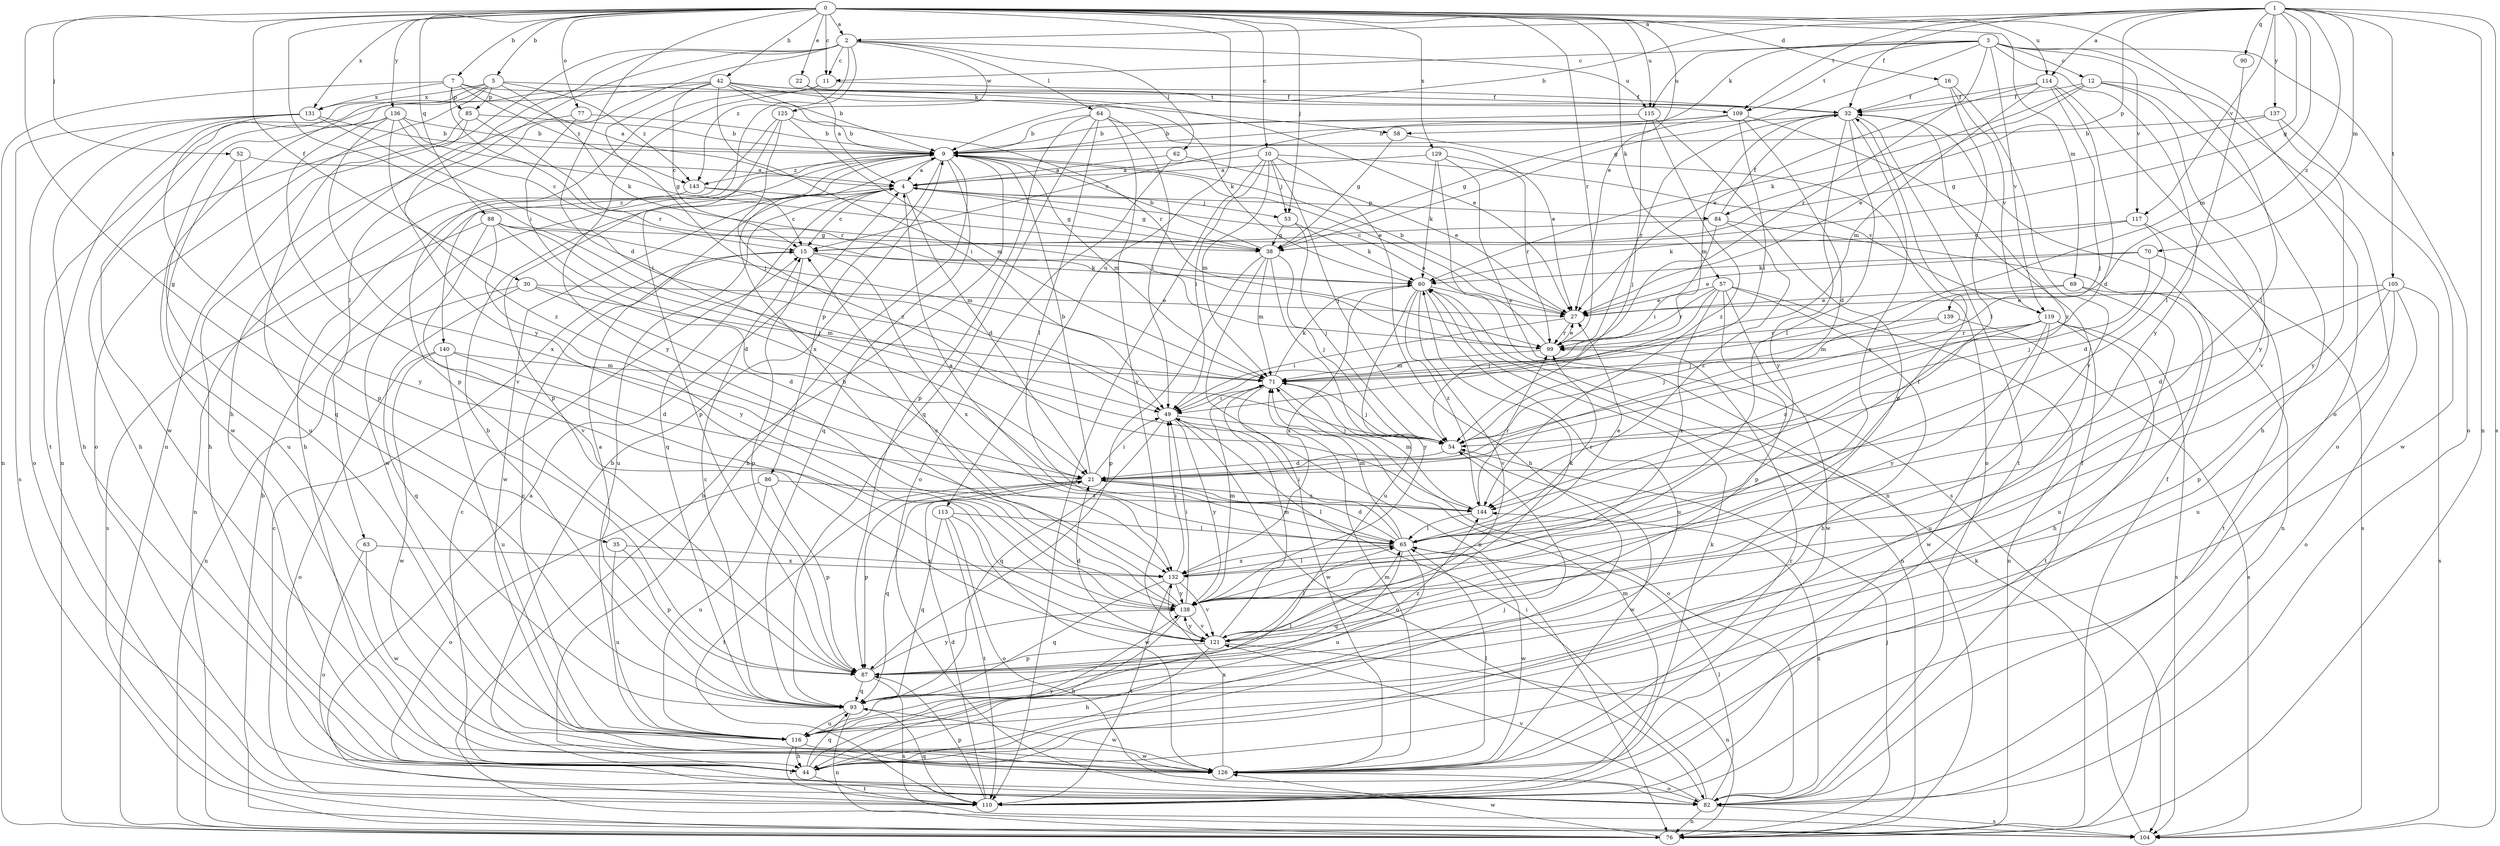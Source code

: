 strict digraph  {
0;
1;
2;
3;
4;
5;
7;
9;
10;
11;
12;
15;
16;
21;
22;
27;
30;
32;
35;
38;
42;
44;
49;
52;
53;
54;
57;
58;
60;
62;
63;
64;
65;
69;
70;
71;
76;
77;
82;
84;
85;
86;
87;
88;
90;
93;
99;
104;
105;
109;
110;
113;
114;
115;
116;
117;
119;
121;
125;
126;
129;
131;
132;
136;
137;
138;
139;
140;
143;
144;
0 -> 2  [label=a];
0 -> 5  [label=b];
0 -> 7  [label=b];
0 -> 10  [label=c];
0 -> 11  [label=c];
0 -> 16  [label=d];
0 -> 21  [label=d];
0 -> 22  [label=e];
0 -> 27  [label=e];
0 -> 30  [label=f];
0 -> 35  [label=g];
0 -> 42  [label=h];
0 -> 49  [label=i];
0 -> 52  [label=j];
0 -> 53  [label=j];
0 -> 57  [label=k];
0 -> 69  [label=m];
0 -> 77  [label=o];
0 -> 82  [label=o];
0 -> 88  [label=q];
0 -> 99  [label=r];
0 -> 113  [label=u];
0 -> 114  [label=u];
0 -> 115  [label=u];
0 -> 129  [label=x];
0 -> 131  [label=x];
0 -> 136  [label=y];
1 -> 2  [label=a];
1 -> 9  [label=b];
1 -> 32  [label=f];
1 -> 38  [label=g];
1 -> 70  [label=m];
1 -> 71  [label=m];
1 -> 76  [label=n];
1 -> 84  [label=p];
1 -> 90  [label=q];
1 -> 104  [label=s];
1 -> 105  [label=t];
1 -> 109  [label=t];
1 -> 117  [label=v];
1 -> 137  [label=y];
1 -> 139  [label=z];
1 -> 114  [label=a];
2 -> 11  [label=c];
2 -> 44  [label=h];
2 -> 62  [label=l];
2 -> 63  [label=l];
2 -> 64  [label=l];
2 -> 76  [label=n];
2 -> 115  [label=u];
2 -> 125  [label=w];
2 -> 138  [label=y];
2 -> 140  [label=z];
2 -> 143  [label=z];
3 -> 11  [label=c];
3 -> 12  [label=c];
3 -> 38  [label=g];
3 -> 58  [label=k];
3 -> 65  [label=l];
3 -> 82  [label=o];
3 -> 99  [label=r];
3 -> 109  [label=t];
3 -> 115  [label=u];
3 -> 117  [label=v];
3 -> 119  [label=v];
3 -> 138  [label=y];
4 -> 15  [label=c];
4 -> 21  [label=d];
4 -> 38  [label=g];
4 -> 53  [label=j];
4 -> 84  [label=p];
4 -> 93  [label=q];
4 -> 116  [label=u];
4 -> 126  [label=w];
5 -> 58  [label=k];
5 -> 60  [label=k];
5 -> 76  [label=n];
5 -> 82  [label=o];
5 -> 85  [label=p];
5 -> 126  [label=w];
5 -> 131  [label=x];
5 -> 143  [label=z];
7 -> 4  [label=a];
7 -> 76  [label=n];
7 -> 85  [label=p];
7 -> 99  [label=r];
7 -> 109  [label=t];
7 -> 131  [label=x];
7 -> 143  [label=z];
9 -> 4  [label=a];
9 -> 27  [label=e];
9 -> 44  [label=h];
9 -> 71  [label=m];
9 -> 86  [label=p];
9 -> 87  [label=p];
9 -> 93  [label=q];
9 -> 126  [label=w];
9 -> 143  [label=z];
10 -> 4  [label=a];
10 -> 44  [label=h];
10 -> 49  [label=i];
10 -> 53  [label=j];
10 -> 54  [label=j];
10 -> 71  [label=m];
10 -> 110  [label=t];
10 -> 119  [label=v];
11 -> 32  [label=f];
11 -> 87  [label=p];
11 -> 138  [label=y];
12 -> 27  [label=e];
12 -> 32  [label=f];
12 -> 44  [label=h];
12 -> 60  [label=k];
12 -> 82  [label=o];
12 -> 138  [label=y];
15 -> 60  [label=k];
15 -> 87  [label=p];
15 -> 132  [label=x];
16 -> 32  [label=f];
16 -> 65  [label=l];
16 -> 119  [label=v];
16 -> 121  [label=v];
21 -> 9  [label=b];
21 -> 49  [label=i];
21 -> 65  [label=l];
21 -> 87  [label=p];
21 -> 93  [label=q];
21 -> 110  [label=t];
21 -> 144  [label=z];
22 -> 4  [label=a];
22 -> 32  [label=f];
27 -> 9  [label=b];
27 -> 49  [label=i];
27 -> 99  [label=r];
30 -> 21  [label=d];
30 -> 27  [label=e];
30 -> 71  [label=m];
30 -> 76  [label=n];
30 -> 93  [label=q];
32 -> 9  [label=b];
32 -> 65  [label=l];
32 -> 71  [label=m];
32 -> 99  [label=r];
32 -> 110  [label=t];
32 -> 132  [label=x];
32 -> 138  [label=y];
35 -> 87  [label=p];
35 -> 116  [label=u];
35 -> 132  [label=x];
38 -> 9  [label=b];
38 -> 54  [label=j];
38 -> 71  [label=m];
38 -> 76  [label=n];
38 -> 87  [label=p];
38 -> 116  [label=u];
42 -> 9  [label=b];
42 -> 15  [label=c];
42 -> 27  [label=e];
42 -> 32  [label=f];
42 -> 49  [label=i];
42 -> 54  [label=j];
42 -> 60  [label=k];
42 -> 99  [label=r];
42 -> 110  [label=t];
42 -> 126  [label=w];
44 -> 9  [label=b];
44 -> 15  [label=c];
44 -> 54  [label=j];
44 -> 93  [label=q];
44 -> 110  [label=t];
44 -> 138  [label=y];
49 -> 54  [label=j];
49 -> 82  [label=o];
49 -> 93  [label=q];
49 -> 138  [label=y];
52 -> 4  [label=a];
52 -> 116  [label=u];
52 -> 138  [label=y];
53 -> 38  [label=g];
53 -> 54  [label=j];
53 -> 60  [label=k];
54 -> 21  [label=d];
54 -> 126  [label=w];
57 -> 27  [label=e];
57 -> 44  [label=h];
57 -> 54  [label=j];
57 -> 76  [label=n];
57 -> 87  [label=p];
57 -> 99  [label=r];
57 -> 126  [label=w];
57 -> 132  [label=x];
58 -> 38  [label=g];
58 -> 82  [label=o];
60 -> 27  [label=e];
60 -> 76  [label=n];
60 -> 116  [label=u];
60 -> 121  [label=v];
60 -> 132  [label=x];
60 -> 138  [label=y];
60 -> 144  [label=z];
62 -> 4  [label=a];
62 -> 27  [label=e];
62 -> 82  [label=o];
63 -> 82  [label=o];
63 -> 126  [label=w];
63 -> 132  [label=x];
64 -> 9  [label=b];
64 -> 27  [label=e];
64 -> 49  [label=i];
64 -> 65  [label=l];
64 -> 87  [label=p];
64 -> 93  [label=q];
64 -> 121  [label=v];
65 -> 4  [label=a];
65 -> 21  [label=d];
65 -> 27  [label=e];
65 -> 49  [label=i];
65 -> 71  [label=m];
65 -> 93  [label=q];
65 -> 99  [label=r];
65 -> 116  [label=u];
65 -> 126  [label=w];
65 -> 132  [label=x];
69 -> 27  [label=e];
69 -> 44  [label=h];
69 -> 54  [label=j];
69 -> 116  [label=u];
70 -> 27  [label=e];
70 -> 54  [label=j];
70 -> 60  [label=k];
70 -> 110  [label=t];
71 -> 49  [label=i];
71 -> 54  [label=j];
71 -> 60  [label=k];
71 -> 82  [label=o];
71 -> 126  [label=w];
76 -> 9  [label=b];
76 -> 32  [label=f];
76 -> 54  [label=j];
76 -> 126  [label=w];
77 -> 9  [label=b];
77 -> 44  [label=h];
77 -> 132  [label=x];
82 -> 32  [label=f];
82 -> 49  [label=i];
82 -> 65  [label=l];
82 -> 76  [label=n];
82 -> 104  [label=s];
82 -> 121  [label=v];
82 -> 144  [label=z];
84 -> 15  [label=c];
84 -> 32  [label=f];
84 -> 49  [label=i];
84 -> 76  [label=n];
84 -> 144  [label=z];
85 -> 9  [label=b];
85 -> 44  [label=h];
85 -> 93  [label=q];
85 -> 99  [label=r];
86 -> 82  [label=o];
86 -> 87  [label=p];
86 -> 116  [label=u];
86 -> 144  [label=z];
87 -> 93  [label=q];
87 -> 104  [label=s];
87 -> 138  [label=y];
87 -> 144  [label=z];
88 -> 21  [label=d];
88 -> 38  [label=g];
88 -> 54  [label=j];
88 -> 71  [label=m];
88 -> 104  [label=s];
88 -> 121  [label=v];
88 -> 138  [label=y];
90 -> 65  [label=l];
93 -> 4  [label=a];
93 -> 9  [label=b];
93 -> 15  [label=c];
93 -> 65  [label=l];
93 -> 76  [label=n];
93 -> 116  [label=u];
93 -> 126  [label=w];
99 -> 4  [label=a];
99 -> 27  [label=e];
99 -> 71  [label=m];
104 -> 9  [label=b];
104 -> 60  [label=k];
105 -> 21  [label=d];
105 -> 27  [label=e];
105 -> 82  [label=o];
105 -> 87  [label=p];
105 -> 104  [label=s];
105 -> 116  [label=u];
109 -> 9  [label=b];
109 -> 15  [label=c];
109 -> 21  [label=d];
109 -> 38  [label=g];
109 -> 49  [label=i];
109 -> 144  [label=z];
110 -> 4  [label=a];
110 -> 15  [label=c];
110 -> 21  [label=d];
110 -> 60  [label=k];
110 -> 71  [label=m];
110 -> 87  [label=p];
110 -> 93  [label=q];
113 -> 65  [label=l];
113 -> 82  [label=o];
113 -> 93  [label=q];
113 -> 110  [label=t];
113 -> 126  [label=w];
114 -> 21  [label=d];
114 -> 27  [label=e];
114 -> 32  [label=f];
114 -> 54  [label=j];
114 -> 71  [label=m];
114 -> 121  [label=v];
115 -> 9  [label=b];
115 -> 54  [label=j];
115 -> 87  [label=p];
115 -> 144  [label=z];
116 -> 15  [label=c];
116 -> 44  [label=h];
116 -> 110  [label=t];
116 -> 126  [label=w];
117 -> 15  [label=c];
117 -> 21  [label=d];
117 -> 60  [label=k];
117 -> 104  [label=s];
119 -> 54  [label=j];
119 -> 99  [label=r];
119 -> 104  [label=s];
119 -> 110  [label=t];
119 -> 116  [label=u];
119 -> 126  [label=w];
119 -> 138  [label=y];
119 -> 144  [label=z];
121 -> 21  [label=d];
121 -> 32  [label=f];
121 -> 44  [label=h];
121 -> 60  [label=k];
121 -> 65  [label=l];
121 -> 71  [label=m];
121 -> 76  [label=n];
121 -> 87  [label=p];
121 -> 138  [label=y];
125 -> 9  [label=b];
125 -> 44  [label=h];
125 -> 71  [label=m];
125 -> 87  [label=p];
125 -> 144  [label=z];
126 -> 65  [label=l];
126 -> 71  [label=m];
126 -> 82  [label=o];
126 -> 99  [label=r];
126 -> 132  [label=x];
129 -> 4  [label=a];
129 -> 60  [label=k];
129 -> 76  [label=n];
129 -> 99  [label=r];
129 -> 104  [label=s];
131 -> 9  [label=b];
131 -> 44  [label=h];
131 -> 49  [label=i];
131 -> 82  [label=o];
131 -> 87  [label=p];
131 -> 104  [label=s];
132 -> 49  [label=i];
132 -> 65  [label=l];
132 -> 93  [label=q];
132 -> 110  [label=t];
132 -> 121  [label=v];
132 -> 138  [label=y];
136 -> 9  [label=b];
136 -> 15  [label=c];
136 -> 38  [label=g];
136 -> 116  [label=u];
136 -> 121  [label=v];
136 -> 132  [label=x];
136 -> 144  [label=z];
137 -> 9  [label=b];
137 -> 38  [label=g];
137 -> 126  [label=w];
137 -> 138  [label=y];
138 -> 9  [label=b];
138 -> 15  [label=c];
138 -> 44  [label=h];
138 -> 49  [label=i];
138 -> 71  [label=m];
138 -> 121  [label=v];
139 -> 71  [label=m];
139 -> 99  [label=r];
139 -> 104  [label=s];
140 -> 21  [label=d];
140 -> 71  [label=m];
140 -> 82  [label=o];
140 -> 116  [label=u];
140 -> 126  [label=w];
143 -> 15  [label=c];
143 -> 38  [label=g];
143 -> 76  [label=n];
144 -> 65  [label=l];
144 -> 71  [label=m];
144 -> 99  [label=r];
}
